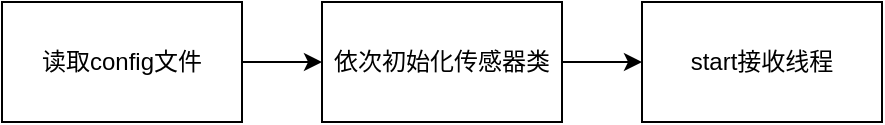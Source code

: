 <mxfile version="12.0.2" type="github" pages="2"><diagram id="cgaQMDVbOz5lVZI3aeGk" name="Page-1"><mxGraphModel dx="768" dy="1475" grid="1" gridSize="10" guides="1" tooltips="1" connect="1" arrows="1" fold="1" page="1" pageScale="1" pageWidth="850" pageHeight="1100" math="0" shadow="0"><root><mxCell id="0"/><mxCell id="1" parent="0"/><mxCell id="y7Dhic7Lw5Tm6FGqEOVz-3" value="" style="edgeStyle=orthogonalEdgeStyle;rounded=0;orthogonalLoop=1;jettySize=auto;html=1;" parent="1" source="y7Dhic7Lw5Tm6FGqEOVz-1" target="y7Dhic7Lw5Tm6FGqEOVz-2" edge="1"><mxGeometry relative="1" as="geometry"/></mxCell><mxCell id="y7Dhic7Lw5Tm6FGqEOVz-1" value="读取config文件" style="rounded=0;whiteSpace=wrap;html=1;" parent="1" vertex="1"><mxGeometry x="110" y="-300" width="120" height="60" as="geometry"/></mxCell><mxCell id="RjWTko2iejtfJ8QrOulu-2" value="" style="edgeStyle=orthogonalEdgeStyle;rounded=0;orthogonalLoop=1;jettySize=auto;html=1;" edge="1" parent="1" source="y7Dhic7Lw5Tm6FGqEOVz-2" target="RjWTko2iejtfJ8QrOulu-1"><mxGeometry relative="1" as="geometry"/></mxCell><mxCell id="y7Dhic7Lw5Tm6FGqEOVz-2" value="依次初始化传感器类" style="rounded=0;whiteSpace=wrap;html=1;" parent="1" vertex="1"><mxGeometry x="270" y="-300" width="120" height="60" as="geometry"/></mxCell><mxCell id="RjWTko2iejtfJ8QrOulu-1" value="start接收线程" style="rounded=0;whiteSpace=wrap;html=1;" vertex="1" parent="1"><mxGeometry x="430" y="-300" width="120" height="60" as="geometry"/></mxCell></root></mxGraphModel></diagram><diagram id="QIYjYS1UljtV0d-v4-Ad" name="Page-2"><mxGraphModel dx="768" dy="375" grid="1" gridSize="10" guides="1" tooltips="1" connect="1" arrows="1" fold="1" page="1" pageScale="1" pageWidth="850" pageHeight="1100" math="0" shadow="0"><root><mxCell id="WNtf5IWsxzaFIR-iINLk-0"/><mxCell id="WNtf5IWsxzaFIR-iINLk-1" parent="WNtf5IWsxzaFIR-iINLk-0"/><mxCell id="WNtf5IWsxzaFIR-iINLk-4" value="" style="edgeStyle=orthogonalEdgeStyle;rounded=0;orthogonalLoop=1;jettySize=auto;html=1;" edge="1" parent="WNtf5IWsxzaFIR-iINLk-1" source="WNtf5IWsxzaFIR-iINLk-2" target="WNtf5IWsxzaFIR-iINLk-5"><mxGeometry relative="1" as="geometry"><mxPoint x="450" y="169" as="targetPoint"/></mxGeometry></mxCell><mxCell id="WNtf5IWsxzaFIR-iINLk-2" value="GlobalData初始化" style="rounded=0;whiteSpace=wrap;html=1;" vertex="1" parent="WNtf5IWsxzaFIR-iINLk-1"><mxGeometry x="170" y="139" width="120" height="60" as="geometry"/></mxCell><mxCell id="WNtf5IWsxzaFIR-iINLk-5" value="初始化定时器（触发视窗更新）" style="rounded=0;whiteSpace=wrap;html=1;" vertex="1" parent="WNtf5IWsxzaFIR-iINLk-1"><mxGeometry x="320" y="139" width="120" height="60" as="geometry"/></mxCell><mxCell id="WNtf5IWsxzaFIR-iINLk-21" style="edgeStyle=orthogonalEdgeStyle;rounded=0;orthogonalLoop=1;jettySize=auto;html=1;" edge="1" parent="WNtf5IWsxzaFIR-iINLk-1" source="WNtf5IWsxzaFIR-iINLk-12" target="WNtf5IWsxzaFIR-iINLk-13"><mxGeometry relative="1" as="geometry"/></mxCell><mxCell id="WNtf5IWsxzaFIR-iINLk-12" value="关闭定时器" style="rounded=0;whiteSpace=wrap;html=1;" vertex="1" parent="WNtf5IWsxzaFIR-iINLk-1"><mxGeometry x="320" y="360.333" width="120" height="60" as="geometry"/></mxCell><mxCell id="WNtf5IWsxzaFIR-iINLk-22" style="edgeStyle=orthogonalEdgeStyle;rounded=0;orthogonalLoop=1;jettySize=auto;html=1;" edge="1" parent="WNtf5IWsxzaFIR-iINLk-1" source="WNtf5IWsxzaFIR-iINLk-13" target="WNtf5IWsxzaFIR-iINLk-18"><mxGeometry relative="1" as="geometry"/></mxCell><mxCell id="WNtf5IWsxzaFIR-iINLk-13" value="GlobalData反初始化" style="rounded=0;whiteSpace=wrap;html=1;" vertex="1" parent="WNtf5IWsxzaFIR-iINLk-1"><mxGeometry x="170" y="359.5" width="120" height="60" as="geometry"/></mxCell><mxCell id="WNtf5IWsxzaFIR-iINLk-20" style="edgeStyle=orthogonalEdgeStyle;rounded=0;orthogonalLoop=1;jettySize=auto;html=1;" edge="1" parent="WNtf5IWsxzaFIR-iINLk-1" source="WNtf5IWsxzaFIR-iINLk-9" target="WNtf5IWsxzaFIR-iINLk-12"><mxGeometry relative="1" as="geometry"/></mxCell><mxCell id="WNtf5IWsxzaFIR-iINLk-9" value="视图显示/刷新" style="shape=mxgraph.bpmn.loop;html=1;outlineConnect=0;aspect=fixed;" vertex="1" parent="WNtf5IWsxzaFIR-iINLk-1"><mxGeometry x="330" y="229" width="100" height="100" as="geometry"/></mxCell><mxCell id="WNtf5IWsxzaFIR-iINLk-15" value="" style="edgeStyle=orthogonalEdgeStyle;rounded=0;orthogonalLoop=1;jettySize=auto;html=1;" edge="1" parent="WNtf5IWsxzaFIR-iINLk-1" source="WNtf5IWsxzaFIR-iINLk-5" target="WNtf5IWsxzaFIR-iINLk-9"><mxGeometry relative="1" as="geometry"><mxPoint x="440" y="169" as="sourcePoint"/><mxPoint x="730" y="169" as="targetPoint"/></mxGeometry></mxCell><mxCell id="WNtf5IWsxzaFIR-iINLk-17" style="edgeStyle=orthogonalEdgeStyle;rounded=0;orthogonalLoop=1;jettySize=auto;html=1;" edge="1" parent="WNtf5IWsxzaFIR-iINLk-1" source="WNtf5IWsxzaFIR-iINLk-16" target="WNtf5IWsxzaFIR-iINLk-2"><mxGeometry relative="1" as="geometry"/></mxCell><mxCell id="WNtf5IWsxzaFIR-iINLk-16" value="Start" style="strokeWidth=2;html=1;shape=mxgraph.flowchart.terminator;whiteSpace=wrap;" vertex="1" parent="WNtf5IWsxzaFIR-iINLk-1"><mxGeometry x="40" y="139" width="100" height="60" as="geometry"/></mxCell><mxCell id="WNtf5IWsxzaFIR-iINLk-18" value="End" style="strokeWidth=2;html=1;shape=mxgraph.flowchart.terminator;whiteSpace=wrap;" vertex="1" parent="WNtf5IWsxzaFIR-iINLk-1"><mxGeometry x="40" y="359.5" width="100" height="60" as="geometry"/></mxCell></root></mxGraphModel></diagram></mxfile>
